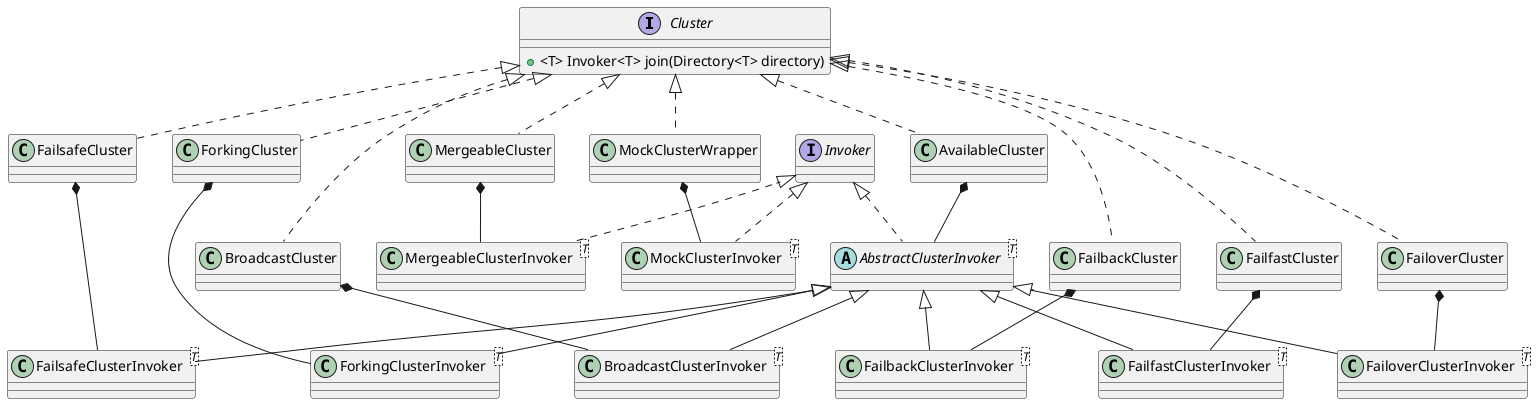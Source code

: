 @startuml

interface Cluster{
    + <T> Invoker<T> join(Directory<T> directory)
}

class AvailableCluster implements Cluster {
}

class BroadcastCluster implements Cluster {
}

class FailbackCluster implements Cluster {
}

class FailfastCluster implements Cluster {
}

class FailoverCluster implements Cluster {
}

class FailsafeCluster implements Cluster {
}

class ForkingCluster implements Cluster {
}

class MergeableCluster implements Cluster {
}

class MockClusterWrapper implements Cluster {
}


abstract class AbstractClusterInvoker<T> implements Invoker
class BroadcastClusterInvoker<T> extends AbstractClusterInvoker
class FailbackClusterInvoker<T> extends AbstractClusterInvoker
class FailfastClusterInvoker<T> extends AbstractClusterInvoker
class FailoverClusterInvoker<T> extends AbstractClusterInvoker
class FailsafeClusterInvoker<T> extends AbstractClusterInvoker
class ForkingClusterInvoker<T> extends AbstractClusterInvoker
class MergeableClusterInvoker<T> implements Invoker
class MockClusterInvoker<T> implements Invoker



AvailableCluster *-- AbstractClusterInvoker
BroadcastCluster *-- BroadcastClusterInvoker
FailbackCluster *-- FailbackClusterInvoker
FailfastCluster *-- FailfastClusterInvoker
FailoverCluster *-- FailoverClusterInvoker
FailsafeCluster *-- FailsafeClusterInvoker
ForkingCluster *-- ForkingClusterInvoker
MergeableCluster *-- MergeableClusterInvoker
MockClusterWrapper *-- MockClusterInvoker


@enduml